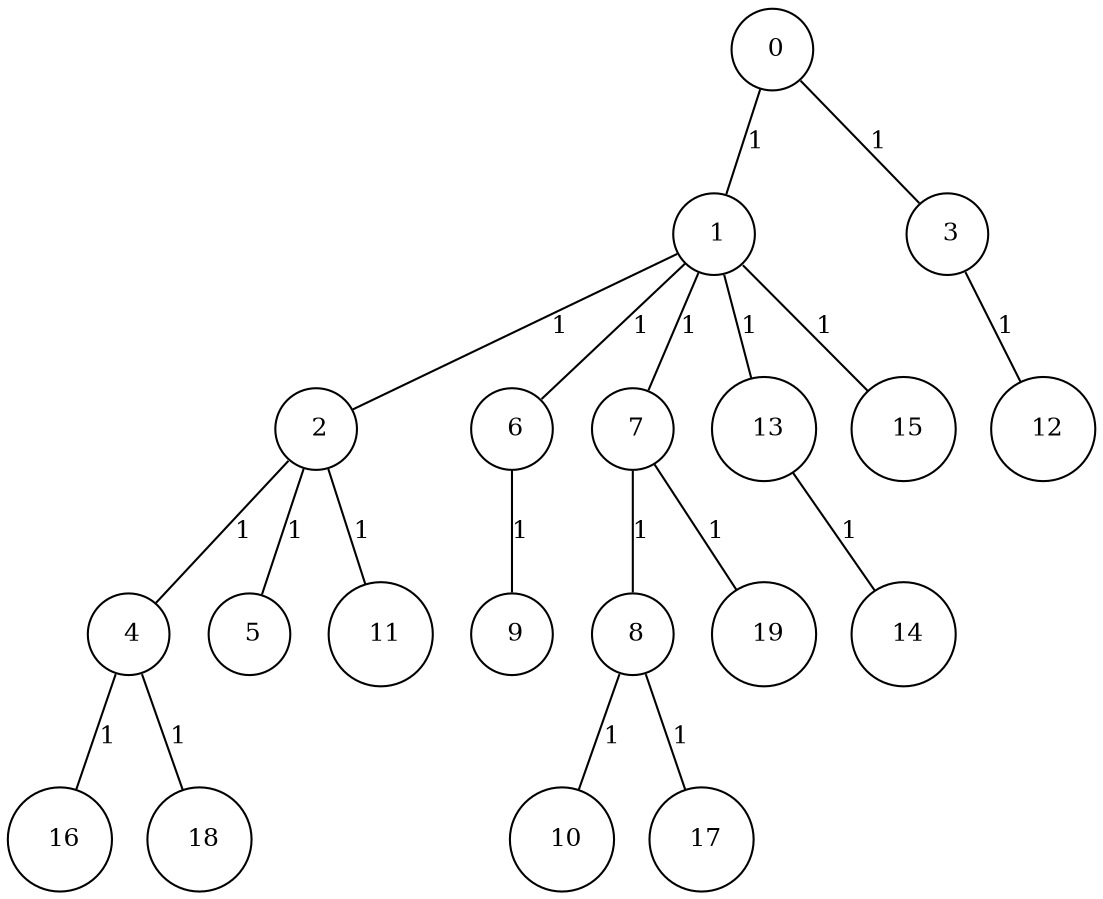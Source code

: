 graph G {
size="8.5,11;"
ratio = "expand;"
fixedsize="true;"
overlap="scale;"
node[shape=circle,width=.12,hight=.12,fontsize=12]
edge[fontsize=12]

0[label=" 0" color=black, pos="1.5024013,2.6718408!"];
1[label=" 1" color=black, pos="1.7559455,1.1390008!"];
2[label=" 2" color=black, pos="1.1958979,2.8442812!"];
3[label=" 3" color=black, pos="0.18402529,2.3129895!"];
4[label=" 4" color=black, pos="0.88843285,1.4797771!"];
5[label=" 5" color=black, pos="0.19972384,1.657643!"];
6[label=" 6" color=black, pos="1.2219175,0.77846273!"];
7[label=" 7" color=black, pos="1.1421186,1.5610074!"];
8[label=" 8" color=black, pos="0.87341382,1.6739961!"];
9[label=" 9" color=black, pos="0.83255466,0.77330095!"];
10[label=" 10" color=black, pos="2.5904071,1.7637638!"];
11[label=" 11" color=black, pos="0.28428928,1.8800087!"];
12[label=" 12" color=black, pos="2.1789866,1.4430426!"];
13[label=" 13" color=black, pos="2.6475222,2.3257114!"];
14[label=" 14" color=black, pos="1.6076003,0.80578898!"];
15[label=" 15" color=black, pos="0.39877548,1.3942388!"];
16[label=" 16" color=black, pos="0.59964445,0.90154862!"];
17[label=" 17" color=black, pos="2.8812317,1.4606517!"];
18[label=" 18" color=black, pos="0.29243175,0.24607121!"];
19[label=" 19" color=black, pos="1.3011689,2.7494432!"];
0--1[label="1"]
0--3[label="1"]
1--2[label="1"]
1--6[label="1"]
1--7[label="1"]
1--13[label="1"]
1--15[label="1"]
2--4[label="1"]
2--5[label="1"]
2--11[label="1"]
3--12[label="1"]
4--16[label="1"]
4--18[label="1"]
6--9[label="1"]
7--8[label="1"]
7--19[label="1"]
8--10[label="1"]
8--17[label="1"]
13--14[label="1"]

}
